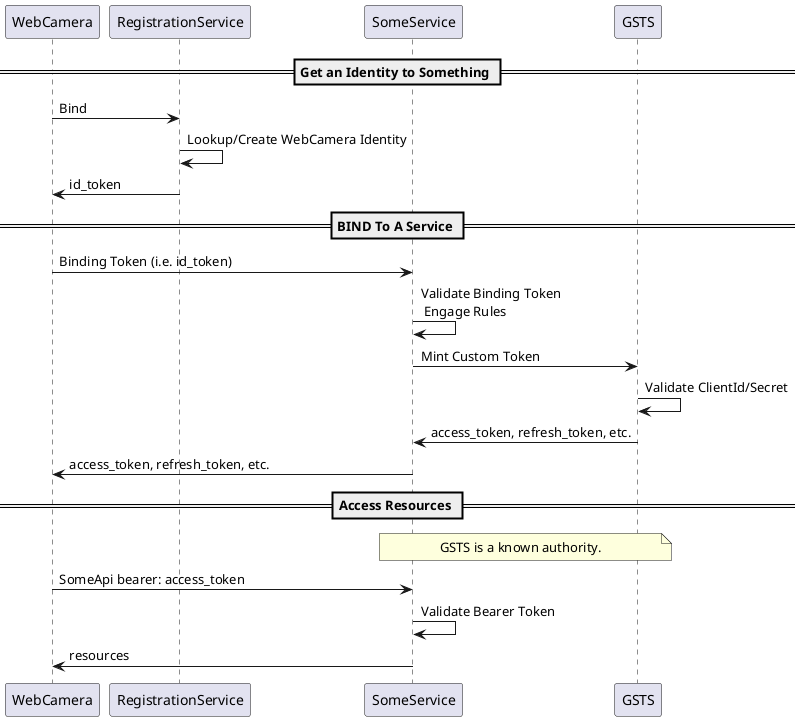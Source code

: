 @startuml


== Get an Identity to Something ==
WebCamera -> RegistrationService: Bind
RegistrationService->RegistrationService: Lookup/Create WebCamera Identity
WebCamera <- RegistrationService: id_token
 
== BIND To A Service ==
WebCamera -> SomeService: Binding Token (i.e. id_token)
SomeService -> SomeService: Validate Binding Token\n Engage Rules
SomeService -> GSTS: Mint Custom Token
GSTS -> GSTS: Validate ClientId/Secret
GSTS -> SomeService: access_token, refresh_token, etc.
WebCamera <- SomeService: access_token, refresh_token, etc.

== Access Resources ==
note over SomeService,GSTS: GSTS is a known authority.
WebCamera -> SomeService: SomeApi bearer: access_token
SomeService -> SomeService: Validate Bearer Token
WebCamera <- SomeService: resources
 

@enduml
